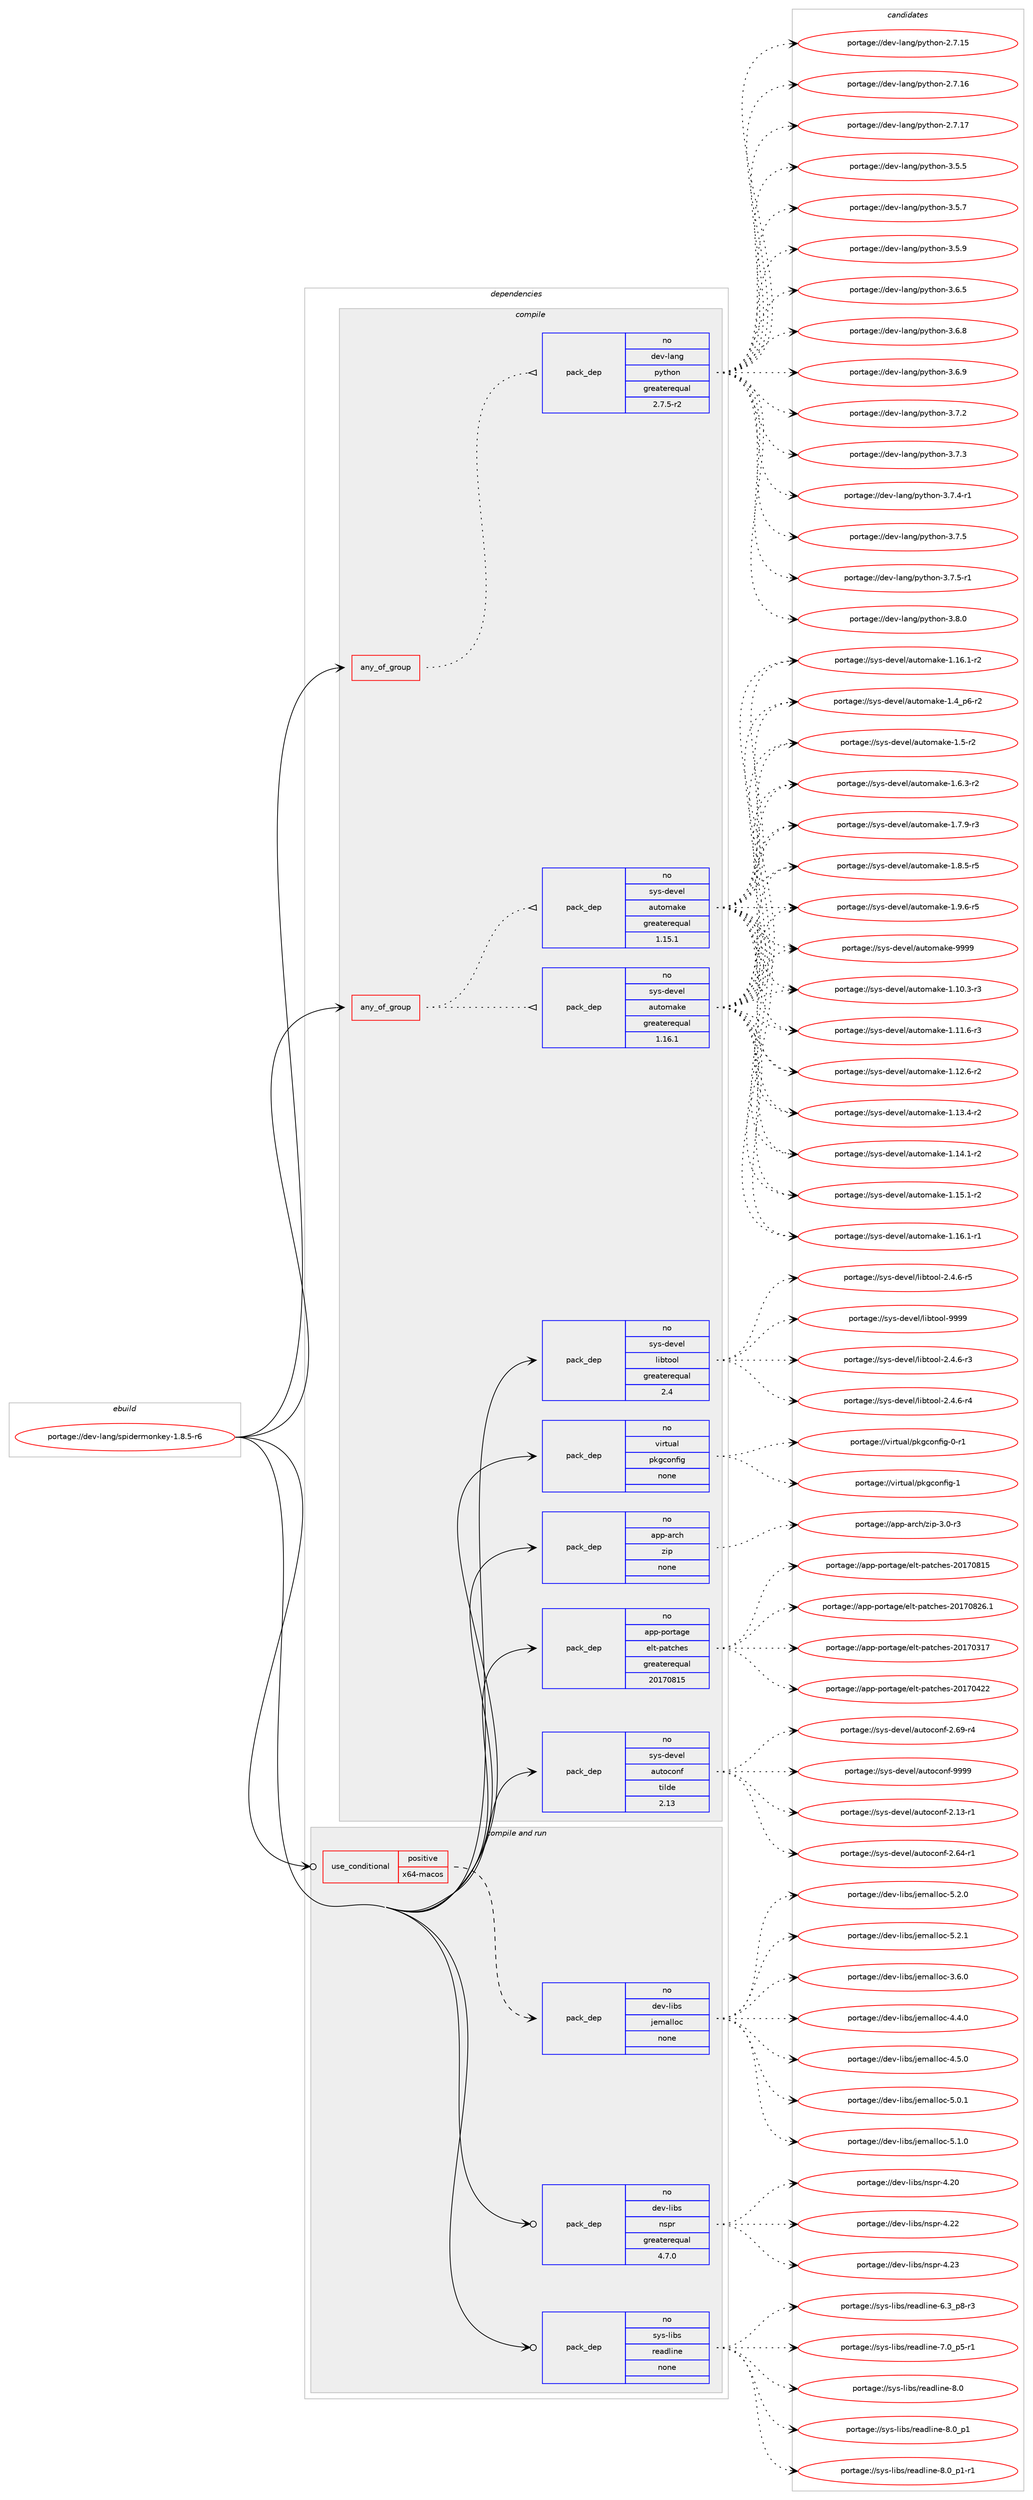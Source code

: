 digraph prolog {

# *************
# Graph options
# *************

newrank=true;
concentrate=true;
compound=true;
graph [rankdir=LR,fontname=Helvetica,fontsize=10,ranksep=1.5];#, ranksep=2.5, nodesep=0.2];
edge  [arrowhead=vee];
node  [fontname=Helvetica,fontsize=10];

# **********
# The ebuild
# **********

subgraph cluster_leftcol {
color=gray;
rank=same;
label=<<i>ebuild</i>>;
id [label="portage://dev-lang/spidermonkey-1.8.5-r6", color=red, width=4, href="../dev-lang/spidermonkey-1.8.5-r6.svg"];
}

# ****************
# The dependencies
# ****************

subgraph cluster_midcol {
color=gray;
label=<<i>dependencies</i>>;
subgraph cluster_compile {
fillcolor="#eeeeee";
style=filled;
label=<<i>compile</i>>;
subgraph any2792 {
dependency96619 [label=<<TABLE BORDER="0" CELLBORDER="1" CELLSPACING="0" CELLPADDING="4"><TR><TD CELLPADDING="10">any_of_group</TD></TR></TABLE>>, shape=none, color=red];subgraph pack73639 {
dependency96620 [label=<<TABLE BORDER="0" CELLBORDER="1" CELLSPACING="0" CELLPADDING="4" WIDTH="220"><TR><TD ROWSPAN="6" CELLPADDING="30">pack_dep</TD></TR><TR><TD WIDTH="110">no</TD></TR><TR><TD>dev-lang</TD></TR><TR><TD>python</TD></TR><TR><TD>greaterequal</TD></TR><TR><TD>2.7.5-r2</TD></TR></TABLE>>, shape=none, color=blue];
}
dependency96619:e -> dependency96620:w [weight=20,style="dotted",arrowhead="oinv"];
}
id:e -> dependency96619:w [weight=20,style="solid",arrowhead="vee"];
subgraph any2793 {
dependency96621 [label=<<TABLE BORDER="0" CELLBORDER="1" CELLSPACING="0" CELLPADDING="4"><TR><TD CELLPADDING="10">any_of_group</TD></TR></TABLE>>, shape=none, color=red];subgraph pack73640 {
dependency96622 [label=<<TABLE BORDER="0" CELLBORDER="1" CELLSPACING="0" CELLPADDING="4" WIDTH="220"><TR><TD ROWSPAN="6" CELLPADDING="30">pack_dep</TD></TR><TR><TD WIDTH="110">no</TD></TR><TR><TD>sys-devel</TD></TR><TR><TD>automake</TD></TR><TR><TD>greaterequal</TD></TR><TR><TD>1.16.1</TD></TR></TABLE>>, shape=none, color=blue];
}
dependency96621:e -> dependency96622:w [weight=20,style="dotted",arrowhead="oinv"];
subgraph pack73641 {
dependency96623 [label=<<TABLE BORDER="0" CELLBORDER="1" CELLSPACING="0" CELLPADDING="4" WIDTH="220"><TR><TD ROWSPAN="6" CELLPADDING="30">pack_dep</TD></TR><TR><TD WIDTH="110">no</TD></TR><TR><TD>sys-devel</TD></TR><TR><TD>automake</TD></TR><TR><TD>greaterequal</TD></TR><TR><TD>1.15.1</TD></TR></TABLE>>, shape=none, color=blue];
}
dependency96621:e -> dependency96623:w [weight=20,style="dotted",arrowhead="oinv"];
}
id:e -> dependency96621:w [weight=20,style="solid",arrowhead="vee"];
subgraph pack73642 {
dependency96624 [label=<<TABLE BORDER="0" CELLBORDER="1" CELLSPACING="0" CELLPADDING="4" WIDTH="220"><TR><TD ROWSPAN="6" CELLPADDING="30">pack_dep</TD></TR><TR><TD WIDTH="110">no</TD></TR><TR><TD>app-arch</TD></TR><TR><TD>zip</TD></TR><TR><TD>none</TD></TR><TR><TD></TD></TR></TABLE>>, shape=none, color=blue];
}
id:e -> dependency96624:w [weight=20,style="solid",arrowhead="vee"];
subgraph pack73643 {
dependency96625 [label=<<TABLE BORDER="0" CELLBORDER="1" CELLSPACING="0" CELLPADDING="4" WIDTH="220"><TR><TD ROWSPAN="6" CELLPADDING="30">pack_dep</TD></TR><TR><TD WIDTH="110">no</TD></TR><TR><TD>app-portage</TD></TR><TR><TD>elt-patches</TD></TR><TR><TD>greaterequal</TD></TR><TR><TD>20170815</TD></TR></TABLE>>, shape=none, color=blue];
}
id:e -> dependency96625:w [weight=20,style="solid",arrowhead="vee"];
subgraph pack73644 {
dependency96626 [label=<<TABLE BORDER="0" CELLBORDER="1" CELLSPACING="0" CELLPADDING="4" WIDTH="220"><TR><TD ROWSPAN="6" CELLPADDING="30">pack_dep</TD></TR><TR><TD WIDTH="110">no</TD></TR><TR><TD>sys-devel</TD></TR><TR><TD>autoconf</TD></TR><TR><TD>tilde</TD></TR><TR><TD>2.13</TD></TR></TABLE>>, shape=none, color=blue];
}
id:e -> dependency96626:w [weight=20,style="solid",arrowhead="vee"];
subgraph pack73645 {
dependency96627 [label=<<TABLE BORDER="0" CELLBORDER="1" CELLSPACING="0" CELLPADDING="4" WIDTH="220"><TR><TD ROWSPAN="6" CELLPADDING="30">pack_dep</TD></TR><TR><TD WIDTH="110">no</TD></TR><TR><TD>sys-devel</TD></TR><TR><TD>libtool</TD></TR><TR><TD>greaterequal</TD></TR><TR><TD>2.4</TD></TR></TABLE>>, shape=none, color=blue];
}
id:e -> dependency96627:w [weight=20,style="solid",arrowhead="vee"];
subgraph pack73646 {
dependency96628 [label=<<TABLE BORDER="0" CELLBORDER="1" CELLSPACING="0" CELLPADDING="4" WIDTH="220"><TR><TD ROWSPAN="6" CELLPADDING="30">pack_dep</TD></TR><TR><TD WIDTH="110">no</TD></TR><TR><TD>virtual</TD></TR><TR><TD>pkgconfig</TD></TR><TR><TD>none</TD></TR><TR><TD></TD></TR></TABLE>>, shape=none, color=blue];
}
id:e -> dependency96628:w [weight=20,style="solid",arrowhead="vee"];
}
subgraph cluster_compileandrun {
fillcolor="#eeeeee";
style=filled;
label=<<i>compile and run</i>>;
subgraph cond20131 {
dependency96629 [label=<<TABLE BORDER="0" CELLBORDER="1" CELLSPACING="0" CELLPADDING="4"><TR><TD ROWSPAN="3" CELLPADDING="10">use_conditional</TD></TR><TR><TD>positive</TD></TR><TR><TD>x64-macos</TD></TR></TABLE>>, shape=none, color=red];
subgraph pack73647 {
dependency96630 [label=<<TABLE BORDER="0" CELLBORDER="1" CELLSPACING="0" CELLPADDING="4" WIDTH="220"><TR><TD ROWSPAN="6" CELLPADDING="30">pack_dep</TD></TR><TR><TD WIDTH="110">no</TD></TR><TR><TD>dev-libs</TD></TR><TR><TD>jemalloc</TD></TR><TR><TD>none</TD></TR><TR><TD></TD></TR></TABLE>>, shape=none, color=blue];
}
dependency96629:e -> dependency96630:w [weight=20,style="dashed",arrowhead="vee"];
}
id:e -> dependency96629:w [weight=20,style="solid",arrowhead="odotvee"];
subgraph pack73648 {
dependency96631 [label=<<TABLE BORDER="0" CELLBORDER="1" CELLSPACING="0" CELLPADDING="4" WIDTH="220"><TR><TD ROWSPAN="6" CELLPADDING="30">pack_dep</TD></TR><TR><TD WIDTH="110">no</TD></TR><TR><TD>dev-libs</TD></TR><TR><TD>nspr</TD></TR><TR><TD>greaterequal</TD></TR><TR><TD>4.7.0</TD></TR></TABLE>>, shape=none, color=blue];
}
id:e -> dependency96631:w [weight=20,style="solid",arrowhead="odotvee"];
subgraph pack73649 {
dependency96632 [label=<<TABLE BORDER="0" CELLBORDER="1" CELLSPACING="0" CELLPADDING="4" WIDTH="220"><TR><TD ROWSPAN="6" CELLPADDING="30">pack_dep</TD></TR><TR><TD WIDTH="110">no</TD></TR><TR><TD>sys-libs</TD></TR><TR><TD>readline</TD></TR><TR><TD>none</TD></TR><TR><TD></TD></TR></TABLE>>, shape=none, color=blue];
}
id:e -> dependency96632:w [weight=20,style="solid",arrowhead="odotvee"];
}
subgraph cluster_run {
fillcolor="#eeeeee";
style=filled;
label=<<i>run</i>>;
}
}

# **************
# The candidates
# **************

subgraph cluster_choices {
rank=same;
color=gray;
label=<<i>candidates</i>>;

subgraph choice73639 {
color=black;
nodesep=1;
choiceportage10010111845108971101034711212111610411111045504655464953 [label="portage://dev-lang/python-2.7.15", color=red, width=4,href="../dev-lang/python-2.7.15.svg"];
choiceportage10010111845108971101034711212111610411111045504655464954 [label="portage://dev-lang/python-2.7.16", color=red, width=4,href="../dev-lang/python-2.7.16.svg"];
choiceportage10010111845108971101034711212111610411111045504655464955 [label="portage://dev-lang/python-2.7.17", color=red, width=4,href="../dev-lang/python-2.7.17.svg"];
choiceportage100101118451089711010347112121116104111110455146534653 [label="portage://dev-lang/python-3.5.5", color=red, width=4,href="../dev-lang/python-3.5.5.svg"];
choiceportage100101118451089711010347112121116104111110455146534655 [label="portage://dev-lang/python-3.5.7", color=red, width=4,href="../dev-lang/python-3.5.7.svg"];
choiceportage100101118451089711010347112121116104111110455146534657 [label="portage://dev-lang/python-3.5.9", color=red, width=4,href="../dev-lang/python-3.5.9.svg"];
choiceportage100101118451089711010347112121116104111110455146544653 [label="portage://dev-lang/python-3.6.5", color=red, width=4,href="../dev-lang/python-3.6.5.svg"];
choiceportage100101118451089711010347112121116104111110455146544656 [label="portage://dev-lang/python-3.6.8", color=red, width=4,href="../dev-lang/python-3.6.8.svg"];
choiceportage100101118451089711010347112121116104111110455146544657 [label="portage://dev-lang/python-3.6.9", color=red, width=4,href="../dev-lang/python-3.6.9.svg"];
choiceportage100101118451089711010347112121116104111110455146554650 [label="portage://dev-lang/python-3.7.2", color=red, width=4,href="../dev-lang/python-3.7.2.svg"];
choiceportage100101118451089711010347112121116104111110455146554651 [label="portage://dev-lang/python-3.7.3", color=red, width=4,href="../dev-lang/python-3.7.3.svg"];
choiceportage1001011184510897110103471121211161041111104551465546524511449 [label="portage://dev-lang/python-3.7.4-r1", color=red, width=4,href="../dev-lang/python-3.7.4-r1.svg"];
choiceportage100101118451089711010347112121116104111110455146554653 [label="portage://dev-lang/python-3.7.5", color=red, width=4,href="../dev-lang/python-3.7.5.svg"];
choiceportage1001011184510897110103471121211161041111104551465546534511449 [label="portage://dev-lang/python-3.7.5-r1", color=red, width=4,href="../dev-lang/python-3.7.5-r1.svg"];
choiceportage100101118451089711010347112121116104111110455146564648 [label="portage://dev-lang/python-3.8.0", color=red, width=4,href="../dev-lang/python-3.8.0.svg"];
dependency96620:e -> choiceportage10010111845108971101034711212111610411111045504655464953:w [style=dotted,weight="100"];
dependency96620:e -> choiceportage10010111845108971101034711212111610411111045504655464954:w [style=dotted,weight="100"];
dependency96620:e -> choiceportage10010111845108971101034711212111610411111045504655464955:w [style=dotted,weight="100"];
dependency96620:e -> choiceportage100101118451089711010347112121116104111110455146534653:w [style=dotted,weight="100"];
dependency96620:e -> choiceportage100101118451089711010347112121116104111110455146534655:w [style=dotted,weight="100"];
dependency96620:e -> choiceportage100101118451089711010347112121116104111110455146534657:w [style=dotted,weight="100"];
dependency96620:e -> choiceportage100101118451089711010347112121116104111110455146544653:w [style=dotted,weight="100"];
dependency96620:e -> choiceportage100101118451089711010347112121116104111110455146544656:w [style=dotted,weight="100"];
dependency96620:e -> choiceportage100101118451089711010347112121116104111110455146544657:w [style=dotted,weight="100"];
dependency96620:e -> choiceportage100101118451089711010347112121116104111110455146554650:w [style=dotted,weight="100"];
dependency96620:e -> choiceportage100101118451089711010347112121116104111110455146554651:w [style=dotted,weight="100"];
dependency96620:e -> choiceportage1001011184510897110103471121211161041111104551465546524511449:w [style=dotted,weight="100"];
dependency96620:e -> choiceportage100101118451089711010347112121116104111110455146554653:w [style=dotted,weight="100"];
dependency96620:e -> choiceportage1001011184510897110103471121211161041111104551465546534511449:w [style=dotted,weight="100"];
dependency96620:e -> choiceportage100101118451089711010347112121116104111110455146564648:w [style=dotted,weight="100"];
}
subgraph choice73640 {
color=black;
nodesep=1;
choiceportage11512111545100101118101108479711711611110997107101454946494846514511451 [label="portage://sys-devel/automake-1.10.3-r3", color=red, width=4,href="../sys-devel/automake-1.10.3-r3.svg"];
choiceportage11512111545100101118101108479711711611110997107101454946494946544511451 [label="portage://sys-devel/automake-1.11.6-r3", color=red, width=4,href="../sys-devel/automake-1.11.6-r3.svg"];
choiceportage11512111545100101118101108479711711611110997107101454946495046544511450 [label="portage://sys-devel/automake-1.12.6-r2", color=red, width=4,href="../sys-devel/automake-1.12.6-r2.svg"];
choiceportage11512111545100101118101108479711711611110997107101454946495146524511450 [label="portage://sys-devel/automake-1.13.4-r2", color=red, width=4,href="../sys-devel/automake-1.13.4-r2.svg"];
choiceportage11512111545100101118101108479711711611110997107101454946495246494511450 [label="portage://sys-devel/automake-1.14.1-r2", color=red, width=4,href="../sys-devel/automake-1.14.1-r2.svg"];
choiceportage11512111545100101118101108479711711611110997107101454946495346494511450 [label="portage://sys-devel/automake-1.15.1-r2", color=red, width=4,href="../sys-devel/automake-1.15.1-r2.svg"];
choiceportage11512111545100101118101108479711711611110997107101454946495446494511449 [label="portage://sys-devel/automake-1.16.1-r1", color=red, width=4,href="../sys-devel/automake-1.16.1-r1.svg"];
choiceportage11512111545100101118101108479711711611110997107101454946495446494511450 [label="portage://sys-devel/automake-1.16.1-r2", color=red, width=4,href="../sys-devel/automake-1.16.1-r2.svg"];
choiceportage115121115451001011181011084797117116111109971071014549465295112544511450 [label="portage://sys-devel/automake-1.4_p6-r2", color=red, width=4,href="../sys-devel/automake-1.4_p6-r2.svg"];
choiceportage11512111545100101118101108479711711611110997107101454946534511450 [label="portage://sys-devel/automake-1.5-r2", color=red, width=4,href="../sys-devel/automake-1.5-r2.svg"];
choiceportage115121115451001011181011084797117116111109971071014549465446514511450 [label="portage://sys-devel/automake-1.6.3-r2", color=red, width=4,href="../sys-devel/automake-1.6.3-r2.svg"];
choiceportage115121115451001011181011084797117116111109971071014549465546574511451 [label="portage://sys-devel/automake-1.7.9-r3", color=red, width=4,href="../sys-devel/automake-1.7.9-r3.svg"];
choiceportage115121115451001011181011084797117116111109971071014549465646534511453 [label="portage://sys-devel/automake-1.8.5-r5", color=red, width=4,href="../sys-devel/automake-1.8.5-r5.svg"];
choiceportage115121115451001011181011084797117116111109971071014549465746544511453 [label="portage://sys-devel/automake-1.9.6-r5", color=red, width=4,href="../sys-devel/automake-1.9.6-r5.svg"];
choiceportage115121115451001011181011084797117116111109971071014557575757 [label="portage://sys-devel/automake-9999", color=red, width=4,href="../sys-devel/automake-9999.svg"];
dependency96622:e -> choiceportage11512111545100101118101108479711711611110997107101454946494846514511451:w [style=dotted,weight="100"];
dependency96622:e -> choiceportage11512111545100101118101108479711711611110997107101454946494946544511451:w [style=dotted,weight="100"];
dependency96622:e -> choiceportage11512111545100101118101108479711711611110997107101454946495046544511450:w [style=dotted,weight="100"];
dependency96622:e -> choiceportage11512111545100101118101108479711711611110997107101454946495146524511450:w [style=dotted,weight="100"];
dependency96622:e -> choiceportage11512111545100101118101108479711711611110997107101454946495246494511450:w [style=dotted,weight="100"];
dependency96622:e -> choiceportage11512111545100101118101108479711711611110997107101454946495346494511450:w [style=dotted,weight="100"];
dependency96622:e -> choiceportage11512111545100101118101108479711711611110997107101454946495446494511449:w [style=dotted,weight="100"];
dependency96622:e -> choiceportage11512111545100101118101108479711711611110997107101454946495446494511450:w [style=dotted,weight="100"];
dependency96622:e -> choiceportage115121115451001011181011084797117116111109971071014549465295112544511450:w [style=dotted,weight="100"];
dependency96622:e -> choiceportage11512111545100101118101108479711711611110997107101454946534511450:w [style=dotted,weight="100"];
dependency96622:e -> choiceportage115121115451001011181011084797117116111109971071014549465446514511450:w [style=dotted,weight="100"];
dependency96622:e -> choiceportage115121115451001011181011084797117116111109971071014549465546574511451:w [style=dotted,weight="100"];
dependency96622:e -> choiceportage115121115451001011181011084797117116111109971071014549465646534511453:w [style=dotted,weight="100"];
dependency96622:e -> choiceportage115121115451001011181011084797117116111109971071014549465746544511453:w [style=dotted,weight="100"];
dependency96622:e -> choiceportage115121115451001011181011084797117116111109971071014557575757:w [style=dotted,weight="100"];
}
subgraph choice73641 {
color=black;
nodesep=1;
choiceportage11512111545100101118101108479711711611110997107101454946494846514511451 [label="portage://sys-devel/automake-1.10.3-r3", color=red, width=4,href="../sys-devel/automake-1.10.3-r3.svg"];
choiceportage11512111545100101118101108479711711611110997107101454946494946544511451 [label="portage://sys-devel/automake-1.11.6-r3", color=red, width=4,href="../sys-devel/automake-1.11.6-r3.svg"];
choiceportage11512111545100101118101108479711711611110997107101454946495046544511450 [label="portage://sys-devel/automake-1.12.6-r2", color=red, width=4,href="../sys-devel/automake-1.12.6-r2.svg"];
choiceportage11512111545100101118101108479711711611110997107101454946495146524511450 [label="portage://sys-devel/automake-1.13.4-r2", color=red, width=4,href="../sys-devel/automake-1.13.4-r2.svg"];
choiceportage11512111545100101118101108479711711611110997107101454946495246494511450 [label="portage://sys-devel/automake-1.14.1-r2", color=red, width=4,href="../sys-devel/automake-1.14.1-r2.svg"];
choiceportage11512111545100101118101108479711711611110997107101454946495346494511450 [label="portage://sys-devel/automake-1.15.1-r2", color=red, width=4,href="../sys-devel/automake-1.15.1-r2.svg"];
choiceportage11512111545100101118101108479711711611110997107101454946495446494511449 [label="portage://sys-devel/automake-1.16.1-r1", color=red, width=4,href="../sys-devel/automake-1.16.1-r1.svg"];
choiceportage11512111545100101118101108479711711611110997107101454946495446494511450 [label="portage://sys-devel/automake-1.16.1-r2", color=red, width=4,href="../sys-devel/automake-1.16.1-r2.svg"];
choiceportage115121115451001011181011084797117116111109971071014549465295112544511450 [label="portage://sys-devel/automake-1.4_p6-r2", color=red, width=4,href="../sys-devel/automake-1.4_p6-r2.svg"];
choiceportage11512111545100101118101108479711711611110997107101454946534511450 [label="portage://sys-devel/automake-1.5-r2", color=red, width=4,href="../sys-devel/automake-1.5-r2.svg"];
choiceportage115121115451001011181011084797117116111109971071014549465446514511450 [label="portage://sys-devel/automake-1.6.3-r2", color=red, width=4,href="../sys-devel/automake-1.6.3-r2.svg"];
choiceportage115121115451001011181011084797117116111109971071014549465546574511451 [label="portage://sys-devel/automake-1.7.9-r3", color=red, width=4,href="../sys-devel/automake-1.7.9-r3.svg"];
choiceportage115121115451001011181011084797117116111109971071014549465646534511453 [label="portage://sys-devel/automake-1.8.5-r5", color=red, width=4,href="../sys-devel/automake-1.8.5-r5.svg"];
choiceportage115121115451001011181011084797117116111109971071014549465746544511453 [label="portage://sys-devel/automake-1.9.6-r5", color=red, width=4,href="../sys-devel/automake-1.9.6-r5.svg"];
choiceportage115121115451001011181011084797117116111109971071014557575757 [label="portage://sys-devel/automake-9999", color=red, width=4,href="../sys-devel/automake-9999.svg"];
dependency96623:e -> choiceportage11512111545100101118101108479711711611110997107101454946494846514511451:w [style=dotted,weight="100"];
dependency96623:e -> choiceportage11512111545100101118101108479711711611110997107101454946494946544511451:w [style=dotted,weight="100"];
dependency96623:e -> choiceportage11512111545100101118101108479711711611110997107101454946495046544511450:w [style=dotted,weight="100"];
dependency96623:e -> choiceportage11512111545100101118101108479711711611110997107101454946495146524511450:w [style=dotted,weight="100"];
dependency96623:e -> choiceportage11512111545100101118101108479711711611110997107101454946495246494511450:w [style=dotted,weight="100"];
dependency96623:e -> choiceportage11512111545100101118101108479711711611110997107101454946495346494511450:w [style=dotted,weight="100"];
dependency96623:e -> choiceportage11512111545100101118101108479711711611110997107101454946495446494511449:w [style=dotted,weight="100"];
dependency96623:e -> choiceportage11512111545100101118101108479711711611110997107101454946495446494511450:w [style=dotted,weight="100"];
dependency96623:e -> choiceportage115121115451001011181011084797117116111109971071014549465295112544511450:w [style=dotted,weight="100"];
dependency96623:e -> choiceportage11512111545100101118101108479711711611110997107101454946534511450:w [style=dotted,weight="100"];
dependency96623:e -> choiceportage115121115451001011181011084797117116111109971071014549465446514511450:w [style=dotted,weight="100"];
dependency96623:e -> choiceportage115121115451001011181011084797117116111109971071014549465546574511451:w [style=dotted,weight="100"];
dependency96623:e -> choiceportage115121115451001011181011084797117116111109971071014549465646534511453:w [style=dotted,weight="100"];
dependency96623:e -> choiceportage115121115451001011181011084797117116111109971071014549465746544511453:w [style=dotted,weight="100"];
dependency96623:e -> choiceportage115121115451001011181011084797117116111109971071014557575757:w [style=dotted,weight="100"];
}
subgraph choice73642 {
color=black;
nodesep=1;
choiceportage9711211245971149910447122105112455146484511451 [label="portage://app-arch/zip-3.0-r3", color=red, width=4,href="../app-arch/zip-3.0-r3.svg"];
dependency96624:e -> choiceportage9711211245971149910447122105112455146484511451:w [style=dotted,weight="100"];
}
subgraph choice73643 {
color=black;
nodesep=1;
choiceportage97112112451121111141169710310147101108116451129711699104101115455048495548514955 [label="portage://app-portage/elt-patches-20170317", color=red, width=4,href="../app-portage/elt-patches-20170317.svg"];
choiceportage97112112451121111141169710310147101108116451129711699104101115455048495548525050 [label="portage://app-portage/elt-patches-20170422", color=red, width=4,href="../app-portage/elt-patches-20170422.svg"];
choiceportage97112112451121111141169710310147101108116451129711699104101115455048495548564953 [label="portage://app-portage/elt-patches-20170815", color=red, width=4,href="../app-portage/elt-patches-20170815.svg"];
choiceportage971121124511211111411697103101471011081164511297116991041011154550484955485650544649 [label="portage://app-portage/elt-patches-20170826.1", color=red, width=4,href="../app-portage/elt-patches-20170826.1.svg"];
dependency96625:e -> choiceportage97112112451121111141169710310147101108116451129711699104101115455048495548514955:w [style=dotted,weight="100"];
dependency96625:e -> choiceportage97112112451121111141169710310147101108116451129711699104101115455048495548525050:w [style=dotted,weight="100"];
dependency96625:e -> choiceportage97112112451121111141169710310147101108116451129711699104101115455048495548564953:w [style=dotted,weight="100"];
dependency96625:e -> choiceportage971121124511211111411697103101471011081164511297116991041011154550484955485650544649:w [style=dotted,weight="100"];
}
subgraph choice73644 {
color=black;
nodesep=1;
choiceportage1151211154510010111810110847971171161119911111010245504649514511449 [label="portage://sys-devel/autoconf-2.13-r1", color=red, width=4,href="../sys-devel/autoconf-2.13-r1.svg"];
choiceportage1151211154510010111810110847971171161119911111010245504654524511449 [label="portage://sys-devel/autoconf-2.64-r1", color=red, width=4,href="../sys-devel/autoconf-2.64-r1.svg"];
choiceportage1151211154510010111810110847971171161119911111010245504654574511452 [label="portage://sys-devel/autoconf-2.69-r4", color=red, width=4,href="../sys-devel/autoconf-2.69-r4.svg"];
choiceportage115121115451001011181011084797117116111991111101024557575757 [label="portage://sys-devel/autoconf-9999", color=red, width=4,href="../sys-devel/autoconf-9999.svg"];
dependency96626:e -> choiceportage1151211154510010111810110847971171161119911111010245504649514511449:w [style=dotted,weight="100"];
dependency96626:e -> choiceportage1151211154510010111810110847971171161119911111010245504654524511449:w [style=dotted,weight="100"];
dependency96626:e -> choiceportage1151211154510010111810110847971171161119911111010245504654574511452:w [style=dotted,weight="100"];
dependency96626:e -> choiceportage115121115451001011181011084797117116111991111101024557575757:w [style=dotted,weight="100"];
}
subgraph choice73645 {
color=black;
nodesep=1;
choiceportage1151211154510010111810110847108105981161111111084550465246544511451 [label="portage://sys-devel/libtool-2.4.6-r3", color=red, width=4,href="../sys-devel/libtool-2.4.6-r3.svg"];
choiceportage1151211154510010111810110847108105981161111111084550465246544511452 [label="portage://sys-devel/libtool-2.4.6-r4", color=red, width=4,href="../sys-devel/libtool-2.4.6-r4.svg"];
choiceportage1151211154510010111810110847108105981161111111084550465246544511453 [label="portage://sys-devel/libtool-2.4.6-r5", color=red, width=4,href="../sys-devel/libtool-2.4.6-r5.svg"];
choiceportage1151211154510010111810110847108105981161111111084557575757 [label="portage://sys-devel/libtool-9999", color=red, width=4,href="../sys-devel/libtool-9999.svg"];
dependency96627:e -> choiceportage1151211154510010111810110847108105981161111111084550465246544511451:w [style=dotted,weight="100"];
dependency96627:e -> choiceportage1151211154510010111810110847108105981161111111084550465246544511452:w [style=dotted,weight="100"];
dependency96627:e -> choiceportage1151211154510010111810110847108105981161111111084550465246544511453:w [style=dotted,weight="100"];
dependency96627:e -> choiceportage1151211154510010111810110847108105981161111111084557575757:w [style=dotted,weight="100"];
}
subgraph choice73646 {
color=black;
nodesep=1;
choiceportage11810511411611797108471121071039911111010210510345484511449 [label="portage://virtual/pkgconfig-0-r1", color=red, width=4,href="../virtual/pkgconfig-0-r1.svg"];
choiceportage1181051141161179710847112107103991111101021051034549 [label="portage://virtual/pkgconfig-1", color=red, width=4,href="../virtual/pkgconfig-1.svg"];
dependency96628:e -> choiceportage11810511411611797108471121071039911111010210510345484511449:w [style=dotted,weight="100"];
dependency96628:e -> choiceportage1181051141161179710847112107103991111101021051034549:w [style=dotted,weight="100"];
}
subgraph choice73647 {
color=black;
nodesep=1;
choiceportage1001011184510810598115471061011099710810811199455146544648 [label="portage://dev-libs/jemalloc-3.6.0", color=red, width=4,href="../dev-libs/jemalloc-3.6.0.svg"];
choiceportage1001011184510810598115471061011099710810811199455246524648 [label="portage://dev-libs/jemalloc-4.4.0", color=red, width=4,href="../dev-libs/jemalloc-4.4.0.svg"];
choiceportage1001011184510810598115471061011099710810811199455246534648 [label="portage://dev-libs/jemalloc-4.5.0", color=red, width=4,href="../dev-libs/jemalloc-4.5.0.svg"];
choiceportage1001011184510810598115471061011099710810811199455346484649 [label="portage://dev-libs/jemalloc-5.0.1", color=red, width=4,href="../dev-libs/jemalloc-5.0.1.svg"];
choiceportage1001011184510810598115471061011099710810811199455346494648 [label="portage://dev-libs/jemalloc-5.1.0", color=red, width=4,href="../dev-libs/jemalloc-5.1.0.svg"];
choiceportage1001011184510810598115471061011099710810811199455346504648 [label="portage://dev-libs/jemalloc-5.2.0", color=red, width=4,href="../dev-libs/jemalloc-5.2.0.svg"];
choiceportage1001011184510810598115471061011099710810811199455346504649 [label="portage://dev-libs/jemalloc-5.2.1", color=red, width=4,href="../dev-libs/jemalloc-5.2.1.svg"];
dependency96630:e -> choiceportage1001011184510810598115471061011099710810811199455146544648:w [style=dotted,weight="100"];
dependency96630:e -> choiceportage1001011184510810598115471061011099710810811199455246524648:w [style=dotted,weight="100"];
dependency96630:e -> choiceportage1001011184510810598115471061011099710810811199455246534648:w [style=dotted,weight="100"];
dependency96630:e -> choiceportage1001011184510810598115471061011099710810811199455346484649:w [style=dotted,weight="100"];
dependency96630:e -> choiceportage1001011184510810598115471061011099710810811199455346494648:w [style=dotted,weight="100"];
dependency96630:e -> choiceportage1001011184510810598115471061011099710810811199455346504648:w [style=dotted,weight="100"];
dependency96630:e -> choiceportage1001011184510810598115471061011099710810811199455346504649:w [style=dotted,weight="100"];
}
subgraph choice73648 {
color=black;
nodesep=1;
choiceportage1001011184510810598115471101151121144552465048 [label="portage://dev-libs/nspr-4.20", color=red, width=4,href="../dev-libs/nspr-4.20.svg"];
choiceportage1001011184510810598115471101151121144552465050 [label="portage://dev-libs/nspr-4.22", color=red, width=4,href="../dev-libs/nspr-4.22.svg"];
choiceportage1001011184510810598115471101151121144552465051 [label="portage://dev-libs/nspr-4.23", color=red, width=4,href="../dev-libs/nspr-4.23.svg"];
dependency96631:e -> choiceportage1001011184510810598115471101151121144552465048:w [style=dotted,weight="100"];
dependency96631:e -> choiceportage1001011184510810598115471101151121144552465050:w [style=dotted,weight="100"];
dependency96631:e -> choiceportage1001011184510810598115471101151121144552465051:w [style=dotted,weight="100"];
}
subgraph choice73649 {
color=black;
nodesep=1;
choiceportage115121115451081059811547114101971001081051101014554465195112564511451 [label="portage://sys-libs/readline-6.3_p8-r3", color=red, width=4,href="../sys-libs/readline-6.3_p8-r3.svg"];
choiceportage115121115451081059811547114101971001081051101014555464895112534511449 [label="portage://sys-libs/readline-7.0_p5-r1", color=red, width=4,href="../sys-libs/readline-7.0_p5-r1.svg"];
choiceportage1151211154510810598115471141019710010810511010145564648 [label="portage://sys-libs/readline-8.0", color=red, width=4,href="../sys-libs/readline-8.0.svg"];
choiceportage11512111545108105981154711410197100108105110101455646489511249 [label="portage://sys-libs/readline-8.0_p1", color=red, width=4,href="../sys-libs/readline-8.0_p1.svg"];
choiceportage115121115451081059811547114101971001081051101014556464895112494511449 [label="portage://sys-libs/readline-8.0_p1-r1", color=red, width=4,href="../sys-libs/readline-8.0_p1-r1.svg"];
dependency96632:e -> choiceportage115121115451081059811547114101971001081051101014554465195112564511451:w [style=dotted,weight="100"];
dependency96632:e -> choiceportage115121115451081059811547114101971001081051101014555464895112534511449:w [style=dotted,weight="100"];
dependency96632:e -> choiceportage1151211154510810598115471141019710010810511010145564648:w [style=dotted,weight="100"];
dependency96632:e -> choiceportage11512111545108105981154711410197100108105110101455646489511249:w [style=dotted,weight="100"];
dependency96632:e -> choiceportage115121115451081059811547114101971001081051101014556464895112494511449:w [style=dotted,weight="100"];
}
}

}
